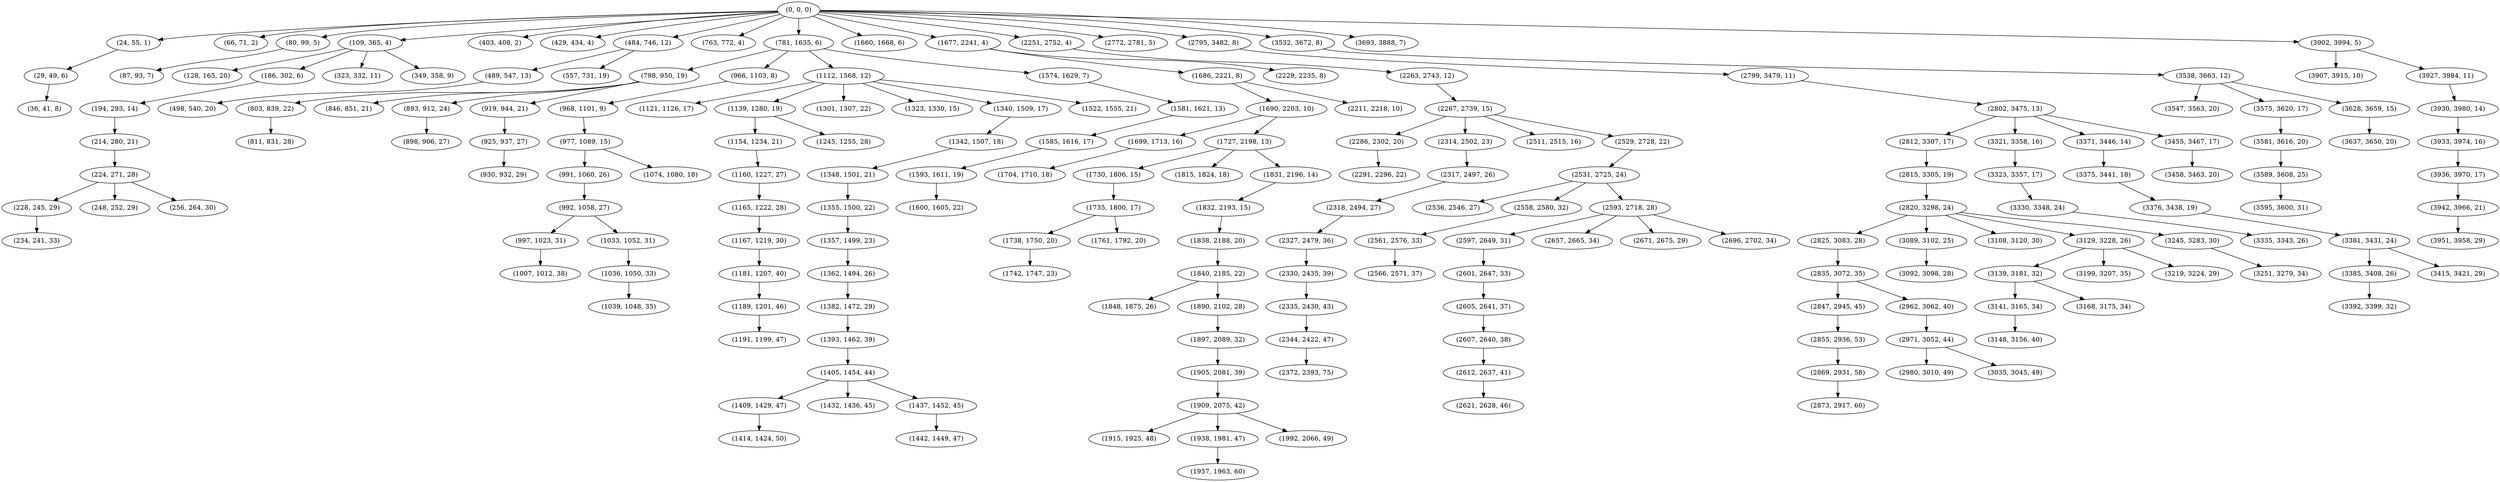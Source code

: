 digraph tree {
    "(0, 0, 0)";
    "(24, 55, 1)";
    "(29, 49, 6)";
    "(36, 41, 8)";
    "(66, 71, 2)";
    "(80, 99, 5)";
    "(87, 93, 7)";
    "(109, 365, 4)";
    "(128, 165, 20)";
    "(186, 302, 6)";
    "(194, 293, 14)";
    "(214, 280, 21)";
    "(224, 271, 28)";
    "(228, 245, 29)";
    "(234, 241, 33)";
    "(248, 252, 29)";
    "(256, 264, 30)";
    "(323, 332, 11)";
    "(349, 358, 9)";
    "(403, 408, 2)";
    "(429, 434, 4)";
    "(484, 746, 12)";
    "(489, 547, 13)";
    "(498, 540, 20)";
    "(557, 731, 19)";
    "(763, 772, 4)";
    "(781, 1635, 6)";
    "(798, 950, 19)";
    "(803, 839, 22)";
    "(811, 831, 28)";
    "(846, 851, 21)";
    "(893, 912, 24)";
    "(898, 906, 27)";
    "(919, 944, 21)";
    "(925, 937, 27)";
    "(930, 932, 29)";
    "(966, 1103, 8)";
    "(968, 1101, 9)";
    "(977, 1089, 15)";
    "(991, 1060, 26)";
    "(992, 1058, 27)";
    "(997, 1023, 31)";
    "(1007, 1012, 38)";
    "(1033, 1052, 31)";
    "(1036, 1050, 33)";
    "(1039, 1048, 35)";
    "(1074, 1080, 18)";
    "(1112, 1568, 12)";
    "(1121, 1126, 17)";
    "(1139, 1280, 19)";
    "(1154, 1234, 21)";
    "(1160, 1227, 27)";
    "(1165, 1222, 28)";
    "(1167, 1219, 30)";
    "(1181, 1207, 40)";
    "(1189, 1201, 46)";
    "(1191, 1199, 47)";
    "(1245, 1255, 28)";
    "(1301, 1307, 22)";
    "(1323, 1330, 15)";
    "(1340, 1509, 17)";
    "(1342, 1507, 18)";
    "(1348, 1501, 21)";
    "(1355, 1500, 22)";
    "(1357, 1499, 23)";
    "(1362, 1494, 26)";
    "(1382, 1472, 29)";
    "(1393, 1462, 39)";
    "(1405, 1454, 44)";
    "(1409, 1429, 47)";
    "(1414, 1424, 50)";
    "(1432, 1436, 45)";
    "(1437, 1452, 45)";
    "(1442, 1449, 47)";
    "(1522, 1555, 21)";
    "(1574, 1629, 7)";
    "(1581, 1621, 13)";
    "(1585, 1616, 17)";
    "(1593, 1611, 19)";
    "(1600, 1605, 22)";
    "(1660, 1668, 6)";
    "(1677, 2241, 4)";
    "(1686, 2221, 8)";
    "(1690, 2203, 10)";
    "(1699, 1713, 16)";
    "(1704, 1710, 18)";
    "(1727, 2198, 13)";
    "(1730, 1806, 15)";
    "(1735, 1800, 17)";
    "(1738, 1750, 20)";
    "(1742, 1747, 23)";
    "(1761, 1792, 20)";
    "(1815, 1824, 18)";
    "(1831, 2196, 14)";
    "(1832, 2193, 15)";
    "(1838, 2188, 20)";
    "(1840, 2185, 22)";
    "(1848, 1875, 26)";
    "(1890, 2102, 28)";
    "(1897, 2089, 32)";
    "(1905, 2081, 39)";
    "(1909, 2075, 42)";
    "(1915, 1925, 48)";
    "(1938, 1981, 47)";
    "(1957, 1963, 60)";
    "(1992, 2066, 49)";
    "(2211, 2218, 10)";
    "(2229, 2235, 8)";
    "(2251, 2752, 4)";
    "(2263, 2743, 12)";
    "(2267, 2739, 15)";
    "(2286, 2302, 20)";
    "(2291, 2296, 22)";
    "(2314, 2502, 23)";
    "(2317, 2497, 26)";
    "(2318, 2494, 27)";
    "(2327, 2479, 36)";
    "(2330, 2435, 39)";
    "(2335, 2430, 43)";
    "(2344, 2422, 47)";
    "(2372, 2393, 75)";
    "(2511, 2515, 16)";
    "(2529, 2728, 22)";
    "(2531, 2725, 24)";
    "(2536, 2546, 27)";
    "(2558, 2580, 32)";
    "(2561, 2576, 33)";
    "(2566, 2571, 37)";
    "(2593, 2718, 28)";
    "(2597, 2649, 31)";
    "(2601, 2647, 33)";
    "(2605, 2641, 37)";
    "(2607, 2640, 38)";
    "(2612, 2637, 41)";
    "(2621, 2628, 46)";
    "(2657, 2665, 34)";
    "(2671, 2675, 29)";
    "(2696, 2702, 34)";
    "(2772, 2781, 5)";
    "(2795, 3482, 8)";
    "(2799, 3479, 11)";
    "(2802, 3475, 13)";
    "(2812, 3307, 17)";
    "(2815, 3305, 19)";
    "(2820, 3298, 24)";
    "(2825, 3083, 28)";
    "(2835, 3072, 35)";
    "(2847, 2945, 45)";
    "(2855, 2936, 53)";
    "(2869, 2931, 58)";
    "(2873, 2917, 60)";
    "(2962, 3062, 40)";
    "(2971, 3052, 44)";
    "(2980, 3010, 49)";
    "(3035, 3045, 49)";
    "(3089, 3102, 25)";
    "(3092, 3098, 28)";
    "(3108, 3120, 30)";
    "(3129, 3228, 26)";
    "(3139, 3181, 32)";
    "(3141, 3165, 34)";
    "(3148, 3156, 40)";
    "(3168, 3175, 34)";
    "(3199, 3207, 35)";
    "(3219, 3224, 29)";
    "(3245, 3283, 30)";
    "(3251, 3279, 34)";
    "(3321, 3358, 16)";
    "(3323, 3357, 17)";
    "(3330, 3348, 24)";
    "(3335, 3343, 26)";
    "(3371, 3446, 14)";
    "(3375, 3441, 18)";
    "(3376, 3438, 19)";
    "(3381, 3431, 24)";
    "(3385, 3408, 26)";
    "(3392, 3399, 32)";
    "(3415, 3421, 29)";
    "(3455, 3467, 17)";
    "(3458, 3463, 20)";
    "(3532, 3672, 8)";
    "(3538, 3663, 12)";
    "(3547, 3563, 20)";
    "(3575, 3620, 17)";
    "(3581, 3616, 20)";
    "(3589, 3608, 25)";
    "(3595, 3600, 31)";
    "(3628, 3659, 15)";
    "(3637, 3650, 20)";
    "(3693, 3888, 7)";
    "(3902, 3994, 5)";
    "(3907, 3915, 10)";
    "(3927, 3984, 11)";
    "(3930, 3980, 14)";
    "(3933, 3974, 16)";
    "(3936, 3970, 17)";
    "(3942, 3966, 21)";
    "(3951, 3958, 29)";
    "(0, 0, 0)" -> "(24, 55, 1)";
    "(0, 0, 0)" -> "(66, 71, 2)";
    "(0, 0, 0)" -> "(80, 99, 5)";
    "(0, 0, 0)" -> "(109, 365, 4)";
    "(0, 0, 0)" -> "(403, 408, 2)";
    "(0, 0, 0)" -> "(429, 434, 4)";
    "(0, 0, 0)" -> "(484, 746, 12)";
    "(0, 0, 0)" -> "(763, 772, 4)";
    "(0, 0, 0)" -> "(781, 1635, 6)";
    "(0, 0, 0)" -> "(1660, 1668, 6)";
    "(0, 0, 0)" -> "(1677, 2241, 4)";
    "(0, 0, 0)" -> "(2251, 2752, 4)";
    "(0, 0, 0)" -> "(2772, 2781, 5)";
    "(0, 0, 0)" -> "(2795, 3482, 8)";
    "(0, 0, 0)" -> "(3532, 3672, 8)";
    "(0, 0, 0)" -> "(3693, 3888, 7)";
    "(0, 0, 0)" -> "(3902, 3994, 5)";
    "(24, 55, 1)" -> "(29, 49, 6)";
    "(29, 49, 6)" -> "(36, 41, 8)";
    "(80, 99, 5)" -> "(87, 93, 7)";
    "(109, 365, 4)" -> "(128, 165, 20)";
    "(109, 365, 4)" -> "(186, 302, 6)";
    "(109, 365, 4)" -> "(323, 332, 11)";
    "(109, 365, 4)" -> "(349, 358, 9)";
    "(186, 302, 6)" -> "(194, 293, 14)";
    "(194, 293, 14)" -> "(214, 280, 21)";
    "(214, 280, 21)" -> "(224, 271, 28)";
    "(224, 271, 28)" -> "(228, 245, 29)";
    "(224, 271, 28)" -> "(248, 252, 29)";
    "(224, 271, 28)" -> "(256, 264, 30)";
    "(228, 245, 29)" -> "(234, 241, 33)";
    "(484, 746, 12)" -> "(489, 547, 13)";
    "(484, 746, 12)" -> "(557, 731, 19)";
    "(489, 547, 13)" -> "(498, 540, 20)";
    "(781, 1635, 6)" -> "(798, 950, 19)";
    "(781, 1635, 6)" -> "(966, 1103, 8)";
    "(781, 1635, 6)" -> "(1112, 1568, 12)";
    "(781, 1635, 6)" -> "(1574, 1629, 7)";
    "(798, 950, 19)" -> "(803, 839, 22)";
    "(798, 950, 19)" -> "(846, 851, 21)";
    "(798, 950, 19)" -> "(893, 912, 24)";
    "(798, 950, 19)" -> "(919, 944, 21)";
    "(803, 839, 22)" -> "(811, 831, 28)";
    "(893, 912, 24)" -> "(898, 906, 27)";
    "(919, 944, 21)" -> "(925, 937, 27)";
    "(925, 937, 27)" -> "(930, 932, 29)";
    "(966, 1103, 8)" -> "(968, 1101, 9)";
    "(968, 1101, 9)" -> "(977, 1089, 15)";
    "(977, 1089, 15)" -> "(991, 1060, 26)";
    "(977, 1089, 15)" -> "(1074, 1080, 18)";
    "(991, 1060, 26)" -> "(992, 1058, 27)";
    "(992, 1058, 27)" -> "(997, 1023, 31)";
    "(992, 1058, 27)" -> "(1033, 1052, 31)";
    "(997, 1023, 31)" -> "(1007, 1012, 38)";
    "(1033, 1052, 31)" -> "(1036, 1050, 33)";
    "(1036, 1050, 33)" -> "(1039, 1048, 35)";
    "(1112, 1568, 12)" -> "(1121, 1126, 17)";
    "(1112, 1568, 12)" -> "(1139, 1280, 19)";
    "(1112, 1568, 12)" -> "(1301, 1307, 22)";
    "(1112, 1568, 12)" -> "(1323, 1330, 15)";
    "(1112, 1568, 12)" -> "(1340, 1509, 17)";
    "(1112, 1568, 12)" -> "(1522, 1555, 21)";
    "(1139, 1280, 19)" -> "(1154, 1234, 21)";
    "(1139, 1280, 19)" -> "(1245, 1255, 28)";
    "(1154, 1234, 21)" -> "(1160, 1227, 27)";
    "(1160, 1227, 27)" -> "(1165, 1222, 28)";
    "(1165, 1222, 28)" -> "(1167, 1219, 30)";
    "(1167, 1219, 30)" -> "(1181, 1207, 40)";
    "(1181, 1207, 40)" -> "(1189, 1201, 46)";
    "(1189, 1201, 46)" -> "(1191, 1199, 47)";
    "(1340, 1509, 17)" -> "(1342, 1507, 18)";
    "(1342, 1507, 18)" -> "(1348, 1501, 21)";
    "(1348, 1501, 21)" -> "(1355, 1500, 22)";
    "(1355, 1500, 22)" -> "(1357, 1499, 23)";
    "(1357, 1499, 23)" -> "(1362, 1494, 26)";
    "(1362, 1494, 26)" -> "(1382, 1472, 29)";
    "(1382, 1472, 29)" -> "(1393, 1462, 39)";
    "(1393, 1462, 39)" -> "(1405, 1454, 44)";
    "(1405, 1454, 44)" -> "(1409, 1429, 47)";
    "(1405, 1454, 44)" -> "(1432, 1436, 45)";
    "(1405, 1454, 44)" -> "(1437, 1452, 45)";
    "(1409, 1429, 47)" -> "(1414, 1424, 50)";
    "(1437, 1452, 45)" -> "(1442, 1449, 47)";
    "(1574, 1629, 7)" -> "(1581, 1621, 13)";
    "(1581, 1621, 13)" -> "(1585, 1616, 17)";
    "(1585, 1616, 17)" -> "(1593, 1611, 19)";
    "(1593, 1611, 19)" -> "(1600, 1605, 22)";
    "(1677, 2241, 4)" -> "(1686, 2221, 8)";
    "(1677, 2241, 4)" -> "(2229, 2235, 8)";
    "(1686, 2221, 8)" -> "(1690, 2203, 10)";
    "(1686, 2221, 8)" -> "(2211, 2218, 10)";
    "(1690, 2203, 10)" -> "(1699, 1713, 16)";
    "(1690, 2203, 10)" -> "(1727, 2198, 13)";
    "(1699, 1713, 16)" -> "(1704, 1710, 18)";
    "(1727, 2198, 13)" -> "(1730, 1806, 15)";
    "(1727, 2198, 13)" -> "(1815, 1824, 18)";
    "(1727, 2198, 13)" -> "(1831, 2196, 14)";
    "(1730, 1806, 15)" -> "(1735, 1800, 17)";
    "(1735, 1800, 17)" -> "(1738, 1750, 20)";
    "(1735, 1800, 17)" -> "(1761, 1792, 20)";
    "(1738, 1750, 20)" -> "(1742, 1747, 23)";
    "(1831, 2196, 14)" -> "(1832, 2193, 15)";
    "(1832, 2193, 15)" -> "(1838, 2188, 20)";
    "(1838, 2188, 20)" -> "(1840, 2185, 22)";
    "(1840, 2185, 22)" -> "(1848, 1875, 26)";
    "(1840, 2185, 22)" -> "(1890, 2102, 28)";
    "(1890, 2102, 28)" -> "(1897, 2089, 32)";
    "(1897, 2089, 32)" -> "(1905, 2081, 39)";
    "(1905, 2081, 39)" -> "(1909, 2075, 42)";
    "(1909, 2075, 42)" -> "(1915, 1925, 48)";
    "(1909, 2075, 42)" -> "(1938, 1981, 47)";
    "(1909, 2075, 42)" -> "(1992, 2066, 49)";
    "(1938, 1981, 47)" -> "(1957, 1963, 60)";
    "(2251, 2752, 4)" -> "(2263, 2743, 12)";
    "(2263, 2743, 12)" -> "(2267, 2739, 15)";
    "(2267, 2739, 15)" -> "(2286, 2302, 20)";
    "(2267, 2739, 15)" -> "(2314, 2502, 23)";
    "(2267, 2739, 15)" -> "(2511, 2515, 16)";
    "(2267, 2739, 15)" -> "(2529, 2728, 22)";
    "(2286, 2302, 20)" -> "(2291, 2296, 22)";
    "(2314, 2502, 23)" -> "(2317, 2497, 26)";
    "(2317, 2497, 26)" -> "(2318, 2494, 27)";
    "(2318, 2494, 27)" -> "(2327, 2479, 36)";
    "(2327, 2479, 36)" -> "(2330, 2435, 39)";
    "(2330, 2435, 39)" -> "(2335, 2430, 43)";
    "(2335, 2430, 43)" -> "(2344, 2422, 47)";
    "(2344, 2422, 47)" -> "(2372, 2393, 75)";
    "(2529, 2728, 22)" -> "(2531, 2725, 24)";
    "(2531, 2725, 24)" -> "(2536, 2546, 27)";
    "(2531, 2725, 24)" -> "(2558, 2580, 32)";
    "(2531, 2725, 24)" -> "(2593, 2718, 28)";
    "(2558, 2580, 32)" -> "(2561, 2576, 33)";
    "(2561, 2576, 33)" -> "(2566, 2571, 37)";
    "(2593, 2718, 28)" -> "(2597, 2649, 31)";
    "(2593, 2718, 28)" -> "(2657, 2665, 34)";
    "(2593, 2718, 28)" -> "(2671, 2675, 29)";
    "(2593, 2718, 28)" -> "(2696, 2702, 34)";
    "(2597, 2649, 31)" -> "(2601, 2647, 33)";
    "(2601, 2647, 33)" -> "(2605, 2641, 37)";
    "(2605, 2641, 37)" -> "(2607, 2640, 38)";
    "(2607, 2640, 38)" -> "(2612, 2637, 41)";
    "(2612, 2637, 41)" -> "(2621, 2628, 46)";
    "(2795, 3482, 8)" -> "(2799, 3479, 11)";
    "(2799, 3479, 11)" -> "(2802, 3475, 13)";
    "(2802, 3475, 13)" -> "(2812, 3307, 17)";
    "(2802, 3475, 13)" -> "(3321, 3358, 16)";
    "(2802, 3475, 13)" -> "(3371, 3446, 14)";
    "(2802, 3475, 13)" -> "(3455, 3467, 17)";
    "(2812, 3307, 17)" -> "(2815, 3305, 19)";
    "(2815, 3305, 19)" -> "(2820, 3298, 24)";
    "(2820, 3298, 24)" -> "(2825, 3083, 28)";
    "(2820, 3298, 24)" -> "(3089, 3102, 25)";
    "(2820, 3298, 24)" -> "(3108, 3120, 30)";
    "(2820, 3298, 24)" -> "(3129, 3228, 26)";
    "(2820, 3298, 24)" -> "(3245, 3283, 30)";
    "(2825, 3083, 28)" -> "(2835, 3072, 35)";
    "(2835, 3072, 35)" -> "(2847, 2945, 45)";
    "(2835, 3072, 35)" -> "(2962, 3062, 40)";
    "(2847, 2945, 45)" -> "(2855, 2936, 53)";
    "(2855, 2936, 53)" -> "(2869, 2931, 58)";
    "(2869, 2931, 58)" -> "(2873, 2917, 60)";
    "(2962, 3062, 40)" -> "(2971, 3052, 44)";
    "(2971, 3052, 44)" -> "(2980, 3010, 49)";
    "(2971, 3052, 44)" -> "(3035, 3045, 49)";
    "(3089, 3102, 25)" -> "(3092, 3098, 28)";
    "(3129, 3228, 26)" -> "(3139, 3181, 32)";
    "(3129, 3228, 26)" -> "(3199, 3207, 35)";
    "(3129, 3228, 26)" -> "(3219, 3224, 29)";
    "(3139, 3181, 32)" -> "(3141, 3165, 34)";
    "(3139, 3181, 32)" -> "(3168, 3175, 34)";
    "(3141, 3165, 34)" -> "(3148, 3156, 40)";
    "(3245, 3283, 30)" -> "(3251, 3279, 34)";
    "(3321, 3358, 16)" -> "(3323, 3357, 17)";
    "(3323, 3357, 17)" -> "(3330, 3348, 24)";
    "(3330, 3348, 24)" -> "(3335, 3343, 26)";
    "(3371, 3446, 14)" -> "(3375, 3441, 18)";
    "(3375, 3441, 18)" -> "(3376, 3438, 19)";
    "(3376, 3438, 19)" -> "(3381, 3431, 24)";
    "(3381, 3431, 24)" -> "(3385, 3408, 26)";
    "(3381, 3431, 24)" -> "(3415, 3421, 29)";
    "(3385, 3408, 26)" -> "(3392, 3399, 32)";
    "(3455, 3467, 17)" -> "(3458, 3463, 20)";
    "(3532, 3672, 8)" -> "(3538, 3663, 12)";
    "(3538, 3663, 12)" -> "(3547, 3563, 20)";
    "(3538, 3663, 12)" -> "(3575, 3620, 17)";
    "(3538, 3663, 12)" -> "(3628, 3659, 15)";
    "(3575, 3620, 17)" -> "(3581, 3616, 20)";
    "(3581, 3616, 20)" -> "(3589, 3608, 25)";
    "(3589, 3608, 25)" -> "(3595, 3600, 31)";
    "(3628, 3659, 15)" -> "(3637, 3650, 20)";
    "(3902, 3994, 5)" -> "(3907, 3915, 10)";
    "(3902, 3994, 5)" -> "(3927, 3984, 11)";
    "(3927, 3984, 11)" -> "(3930, 3980, 14)";
    "(3930, 3980, 14)" -> "(3933, 3974, 16)";
    "(3933, 3974, 16)" -> "(3936, 3970, 17)";
    "(3936, 3970, 17)" -> "(3942, 3966, 21)";
    "(3942, 3966, 21)" -> "(3951, 3958, 29)";
}
